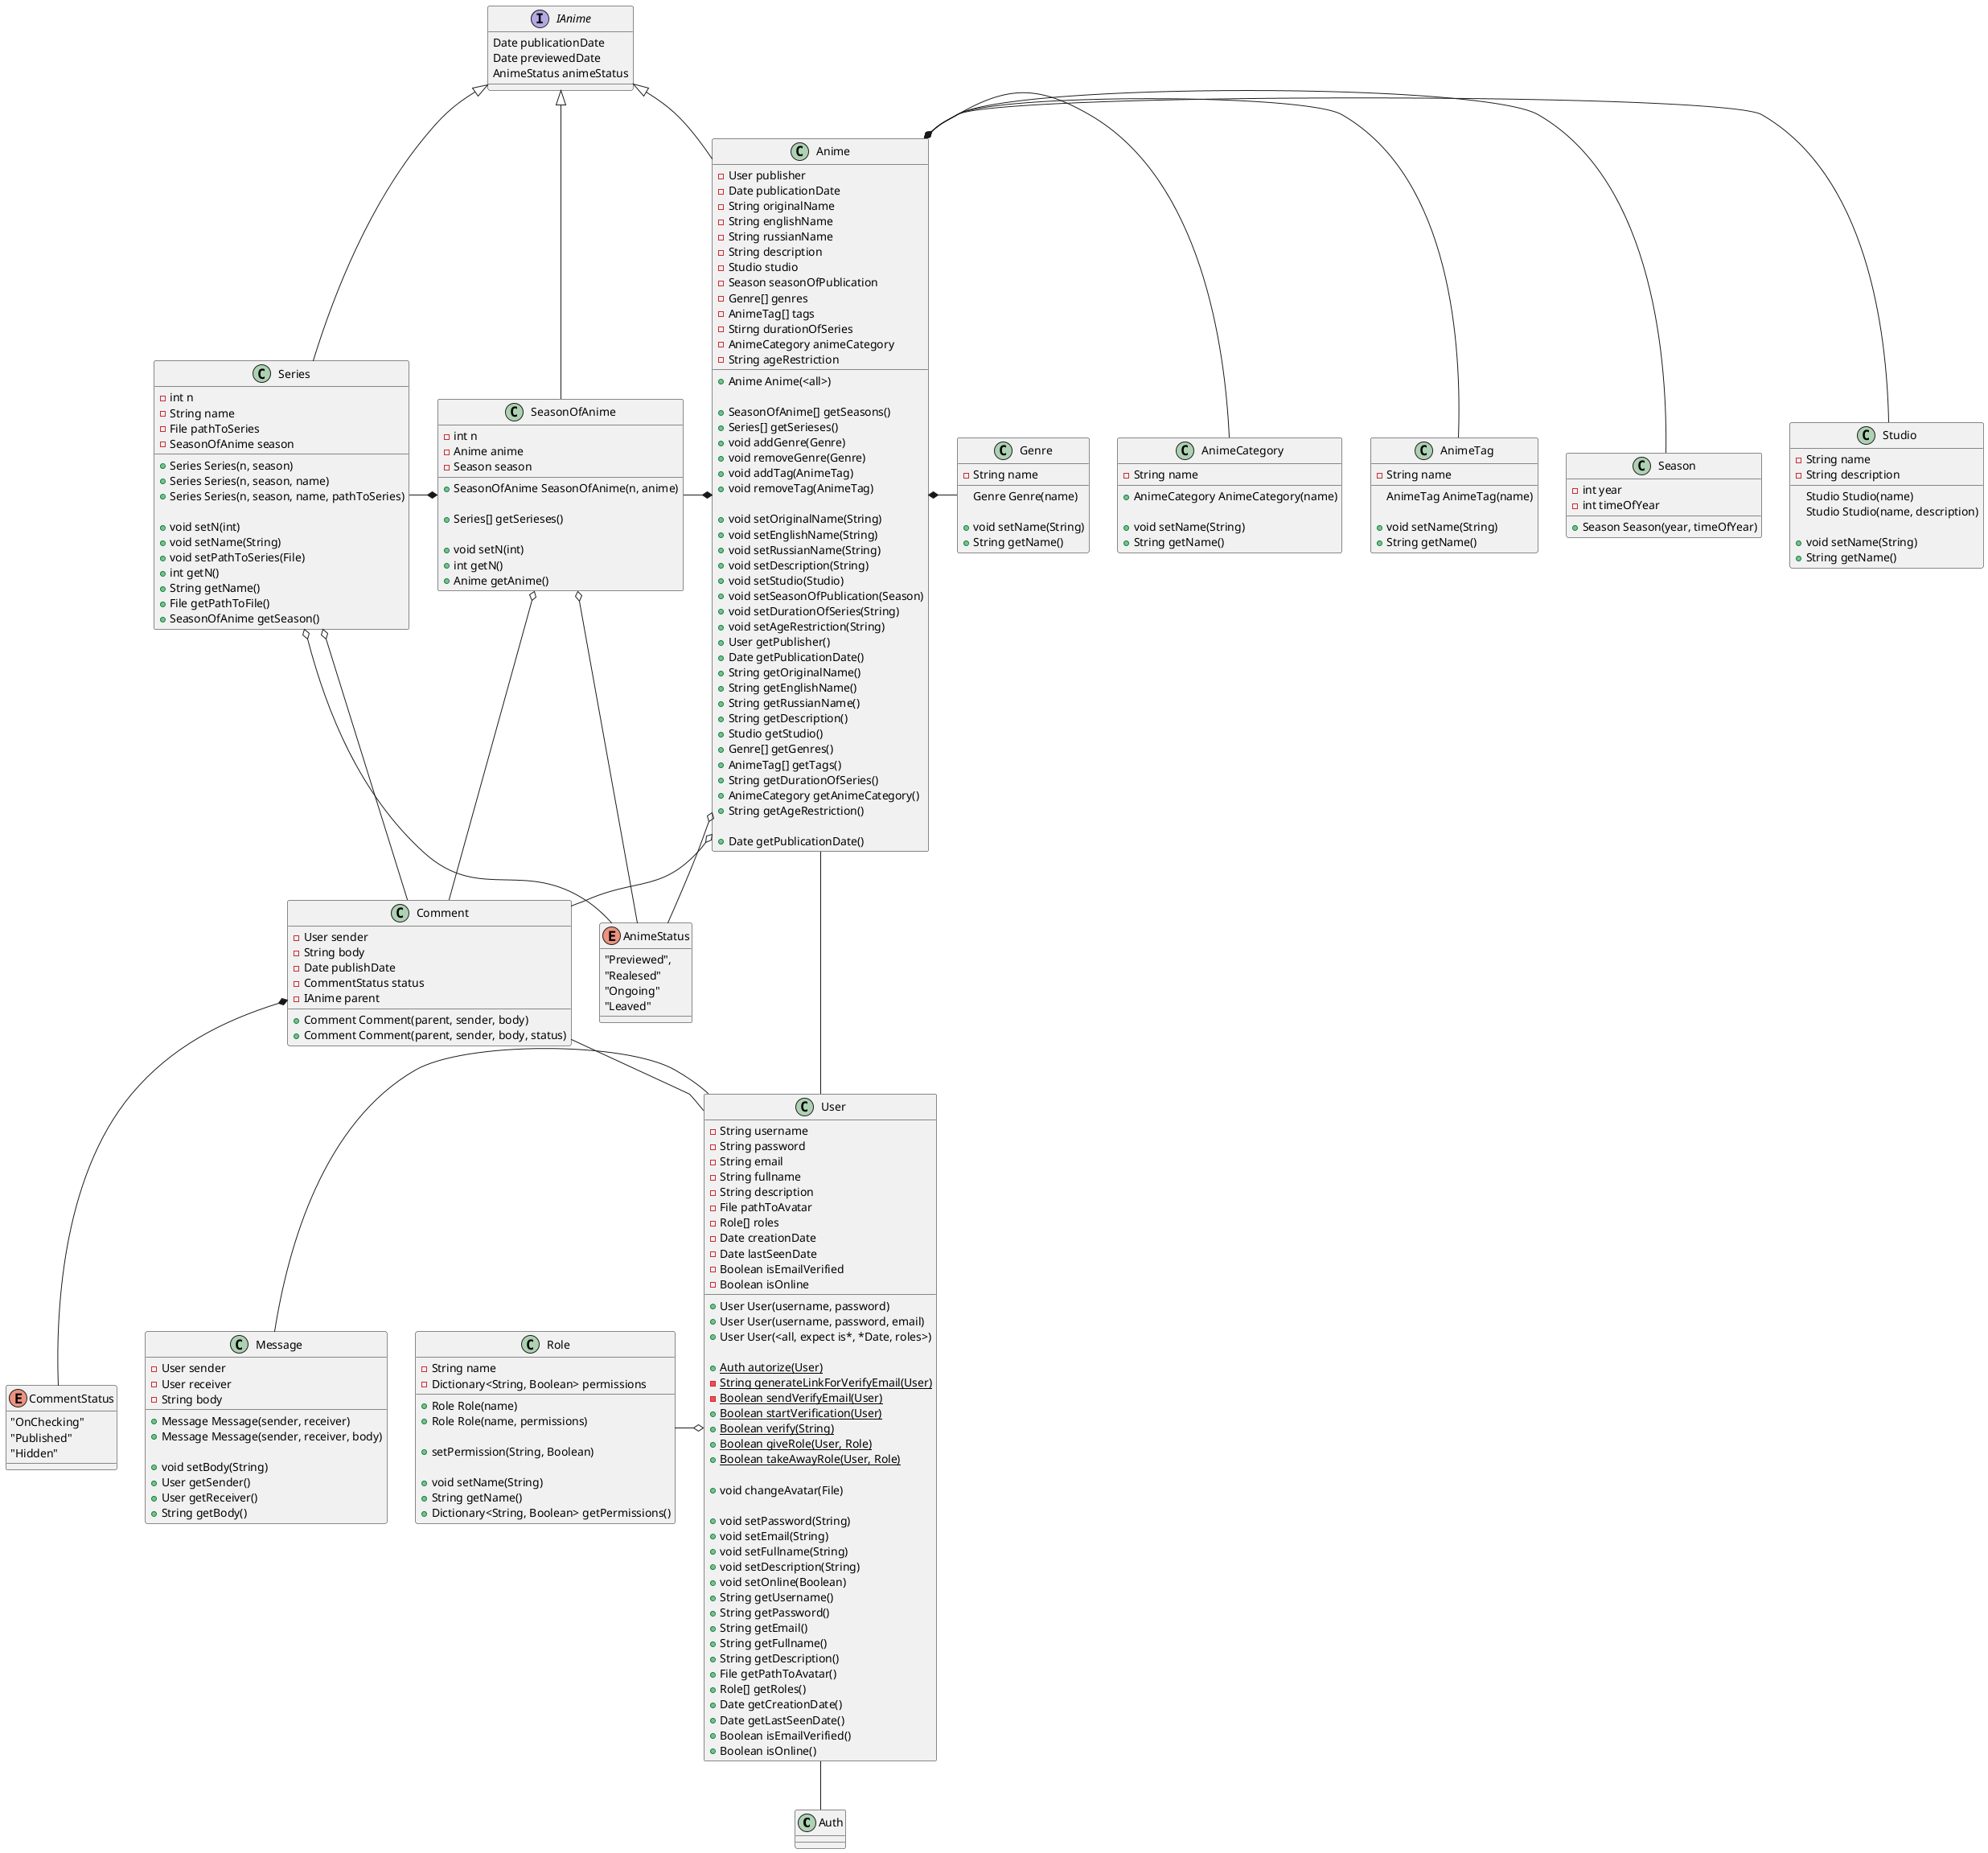 @startuml class

class Auth {
    
}

class Role {
    - String name
    - Dictionary<String, Boolean> permissions
    
    + Role Role(name)
    + Role Role(name, permissions)

    + setPermission(String, Boolean)

    + void setName(String)
    + String getName()
    + Dictionary<String, Boolean> getPermissions()
}

class User {
    - String username
    - String password
    - String email
    - String fullname
    - String description
    - File pathToAvatar
    - Role[] roles
    - Date creationDate
    - Date lastSeenDate
    - Boolean isEmailVerified
    - Boolean isOnline

    + User User(username, password)
    + User User(username, password, email)
    + User User(<all, expect is*, *Date, roles>)

    + {static} Auth autorize(User)
    - {static} String generateLinkForVerifyEmail(User)
    - {static} Boolean sendVerifyEmail(User)
    + {static} Boolean startVerification(User)
    + {static} Boolean verify(String)
    + {static} Boolean giveRole(User, Role)
    + {static} Boolean takeAwayRole(User, Role)

    + void changeAvatar(File)

    + void setPassword(String)
    + void setEmail(String)
    + void setFullname(String)
    + void setDescription(String)
    + void setOnline(Boolean)
    + String getUsername()
    + String getPassword()
    + String getEmail()
    + String getFullname()
    + String getDescription()
    + File getPathToAvatar()
    + Role[] getRoles()
    + Date getCreationDate()
    + Date getLastSeenDate()
    + Boolean isEmailVerified()
    + Boolean isOnline()
}

class Message {
    - User sender
    - User receiver
    - String body

    + Message Message(sender, receiver)
    + Message Message(sender, receiver, body)

    + void setBody(String)
    + User getSender()
    + User getReceiver()
    + String getBody()
}

interface IAnime {
    Date publicationDate
    Date previewedDate
    AnimeStatus animeStatus
}

class Series {
    - int n
    - String name
    - File pathToSeries
    - SeasonOfAnime season

    + Series Series(n, season)
    + Series Series(n, season, name)
    + Series Series(n, season, name, pathToSeries)

    + void setN(int)
    + void setName(String)
    + void setPathToSeries(File)
    + int getN()
    + String getName()
    + File getPathToFile()
    + SeasonOfAnime getSeason()

}

class SeasonOfAnime {
    - int n
    - Anime anime
    - Season season

    + SeasonOfAnime SeasonOfAnime(n, anime)

    + Series[] getSerieses()

    + void setN(int)
    + int getN()
    + Anime getAnime()
}

class Anime {
    - User publisher
    - Date publicationDate
    - String originalName
    - String englishName
    - String russianName
    - String description
    - Studio studio
    - Season seasonOfPublication
    - Genre[] genres
    - AnimeTag[] tags
    - Stirng durationOfSeries
    - AnimeCategory animeCategory
    - String ageRestriction
    
    + Anime Anime(<all>)

    + SeasonOfAnime[] getSeasons()
    + Series[] getSerieses()
    + void addGenre(Genre)
    + void removeGenre(Genre)
    + void addTag(AnimeTag)
    + void removeTag(AnimeTag)

    + void setOriginalName(String)
    + void setEnglishName(String)
    + void setRussianName(String)
    + void setDescription(String)
    + void setStudio(Studio)
    + void setSeasonOfPublication(Season)
    + void setDurationOfSeries(String)
    + void setAgeRestriction(String)
    + User getPublisher()
    + Date getPublicationDate()
    + String getOriginalName()
    + String getEnglishName()
    + String getRussianName()
    + String getDescription()
    + Studio getStudio()
    + Genre[] getGenres()
    + AnimeTag[] getTags()
    + String getDurationOfSeries()
    + AnimeCategory getAnimeCategory()
    + String getAgeRestriction()

    + Date getPublicationDate()
}

class AnimeCategory {
    - String name
    
    + AnimeCategory AnimeCategory(name)

    + void setName(String)
    + String getName()

}

class AnimeTag {
    - String name

    AnimeTag AnimeTag(name)

    + void setName(String)
    + String getName()
}

class Genre {
    - String name

    Genre Genre(name)

    + void setName(String)
    + String getName()
}

class Studio {
    - String name
    - String description

    Studio Studio(name)
    Studio Studio(name, description)

    + void setName(String)
    + String getName()
}

class Season {
    - int year
    - int timeOfYear

    + Season Season(year, timeOfYear)
}

enum AnimeStatus {
    "Previewed",
    "Realesed"
    "Ongoing"
    "Leaved"
}

class Comment {
    - User sender
    - String body
    - Date publishDate
    - CommentStatus status
    - IAnime parent

    + Comment Comment(parent, sender, body)
    + Comment Comment(parent, sender, body, status)

}

enum CommentStatus {
    "OnChecking"
    "Published"
    "Hidden"
}

User o-left- Role
User -down- Auth
User -left- Message
User -- Anime

IAnime <|-- Anime
IAnime <|-- SeasonOfAnime
IAnime <|-- Series

Anime *-left- SeasonOfAnime
SeasonOfAnime *-left- Series

Anime *-right- AnimeCategory
Anime *-right- Genre
Anime o-right- Studio
Anime o-right- Season
Anime *-right- AnimeTag
Anime o-down- AnimeStatus
SeasonOfAnime o-down- AnimeStatus
Series o-down- AnimeStatus

Comment *-- CommentStatus
Comment -- User
Anime o-- Comment
SeasonOfAnime o-- Comment
Series o-- Comment

@enduml